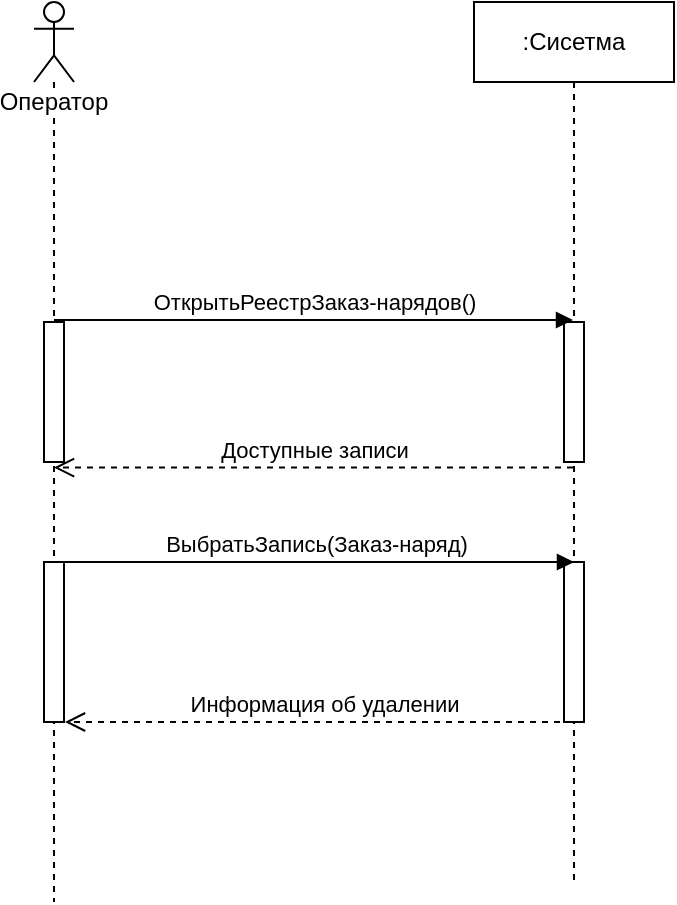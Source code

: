 <mxfile version="10.8.0" type="device"><diagram id="yojFoDTNyv6jDO414Qb6" name="Page-1"><mxGraphModel dx="898" dy="628" grid="1" gridSize="10" guides="1" tooltips="1" connect="1" arrows="1" fold="1" page="1" pageScale="1" pageWidth="827" pageHeight="1169" math="0" shadow="0"><root><mxCell id="0"/><mxCell id="1" parent="0"/><mxCell id="zxncPdfBqvs0snK72rpC-1" value="Оператор" style="shape=umlLifeline;participant=umlActor;perimeter=lifelinePerimeter;whiteSpace=wrap;html=1;container=1;collapsible=0;recursiveResize=0;verticalAlign=top;spacingTop=36;labelBackgroundColor=#ffffff;outlineConnect=0;" parent="1" vertex="1"><mxGeometry x="130" y="30" width="20" height="450" as="geometry"/></mxCell><mxCell id="zxncPdfBqvs0snK72rpC-10" value="" style="html=1;points=[];perimeter=orthogonalPerimeter;" parent="zxncPdfBqvs0snK72rpC-1" vertex="1"><mxGeometry x="5" y="160" width="10" height="70" as="geometry"/></mxCell><mxCell id="zxncPdfBqvs0snK72rpC-15" value="" style="html=1;points=[];perimeter=orthogonalPerimeter;" parent="zxncPdfBqvs0snK72rpC-1" vertex="1"><mxGeometry x="5" y="280" width="10" height="80" as="geometry"/></mxCell><mxCell id="zxncPdfBqvs0snK72rpC-2" value=":Сисетма" style="shape=umlLifeline;perimeter=lifelinePerimeter;whiteSpace=wrap;html=1;container=1;collapsible=0;recursiveResize=0;outlineConnect=0;" parent="1" vertex="1"><mxGeometry x="350" y="30" width="100" height="440" as="geometry"/></mxCell><mxCell id="zxncPdfBqvs0snK72rpC-11" value="" style="html=1;points=[];perimeter=orthogonalPerimeter;" parent="zxncPdfBqvs0snK72rpC-2" vertex="1"><mxGeometry x="45" y="160" width="10" height="70" as="geometry"/></mxCell><mxCell id="zxncPdfBqvs0snK72rpC-14" value="" style="html=1;points=[];perimeter=orthogonalPerimeter;" parent="zxncPdfBqvs0snK72rpC-2" vertex="1"><mxGeometry x="45" y="280" width="10" height="80" as="geometry"/></mxCell><mxCell id="zxncPdfBqvs0snK72rpC-12" value="ОткрытьРеестрЗаказ-нарядов()" style="html=1;verticalAlign=bottom;endArrow=block;exitX=0.5;exitY=0;exitDx=0;exitDy=0;exitPerimeter=0;" parent="1" edge="1"><mxGeometry x="0.002" relative="1" as="geometry"><mxPoint x="140" y="189" as="sourcePoint"/><mxPoint x="399.5" y="189" as="targetPoint"/><mxPoint as="offset"/></mxGeometry></mxCell><mxCell id="zxncPdfBqvs0snK72rpC-13" value="Доступные записи" style="html=1;verticalAlign=bottom;endArrow=open;dashed=1;endSize=8;entryX=0.5;entryY=1.04;entryDx=0;entryDy=0;entryPerimeter=0;" parent="1" source="zxncPdfBqvs0snK72rpC-2" target="zxncPdfBqvs0snK72rpC-10" edge="1"><mxGeometry relative="1" as="geometry"><mxPoint x="240" y="239" as="targetPoint"/><mxPoint x="310" y="239" as="sourcePoint"/></mxGeometry></mxCell><mxCell id="zxncPdfBqvs0snK72rpC-16" value="ВыбратьЗапись(Заказ-наряд)" style="html=1;verticalAlign=bottom;endArrow=block;exitX=0.5;exitY=0;exitDx=0;exitDy=0;exitPerimeter=0;" parent="1" edge="1"><mxGeometry x="0.002" relative="1" as="geometry"><mxPoint x="140.5" y="310" as="sourcePoint"/><mxPoint x="400" y="310" as="targetPoint"/><mxPoint as="offset"/></mxGeometry></mxCell><mxCell id="zxncPdfBqvs0snK72rpC-17" value="Информация об удалении" style="html=1;verticalAlign=bottom;endArrow=open;dashed=1;endSize=8;entryX=0.5;entryY=1.04;entryDx=0;entryDy=0;entryPerimeter=0;" parent="1" edge="1"><mxGeometry relative="1" as="geometry"><mxPoint x="145.5" y="390" as="targetPoint"/><mxPoint x="405" y="390" as="sourcePoint"/></mxGeometry></mxCell></root></mxGraphModel></diagram></mxfile>